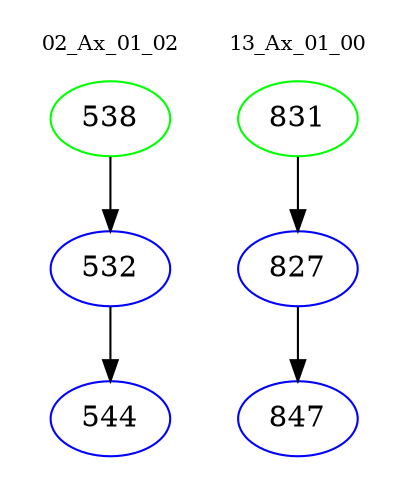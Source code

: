 digraph{
subgraph cluster_0 {
color = white
label = "02_Ax_01_02";
fontsize=10;
T0_538 [label="538", color="green"]
T0_538 -> T0_532 [color="black"]
T0_532 [label="532", color="blue"]
T0_532 -> T0_544 [color="black"]
T0_544 [label="544", color="blue"]
}
subgraph cluster_1 {
color = white
label = "13_Ax_01_00";
fontsize=10;
T1_831 [label="831", color="green"]
T1_831 -> T1_827 [color="black"]
T1_827 [label="827", color="blue"]
T1_827 -> T1_847 [color="black"]
T1_847 [label="847", color="blue"]
}
}
